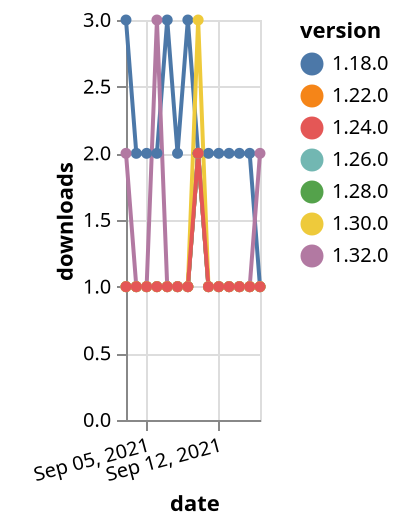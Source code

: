 {"$schema": "https://vega.github.io/schema/vega-lite/v5.json", "description": "A simple bar chart with embedded data.", "data": {"values": [{"date": "2021-09-03", "total": 2335, "delta": 3, "version": "1.18.0"}, {"date": "2021-09-04", "total": 2337, "delta": 2, "version": "1.18.0"}, {"date": "2021-09-05", "total": 2339, "delta": 2, "version": "1.18.0"}, {"date": "2021-09-06", "total": 2341, "delta": 2, "version": "1.18.0"}, {"date": "2021-09-07", "total": 2344, "delta": 3, "version": "1.18.0"}, {"date": "2021-09-08", "total": 2346, "delta": 2, "version": "1.18.0"}, {"date": "2021-09-09", "total": 2349, "delta": 3, "version": "1.18.0"}, {"date": "2021-09-10", "total": 2351, "delta": 2, "version": "1.18.0"}, {"date": "2021-09-11", "total": 2353, "delta": 2, "version": "1.18.0"}, {"date": "2021-09-12", "total": 2355, "delta": 2, "version": "1.18.0"}, {"date": "2021-09-13", "total": 2357, "delta": 2, "version": "1.18.0"}, {"date": "2021-09-14", "total": 2359, "delta": 2, "version": "1.18.0"}, {"date": "2021-09-15", "total": 2361, "delta": 2, "version": "1.18.0"}, {"date": "2021-09-16", "total": 2362, "delta": 1, "version": "1.18.0"}, {"date": "2021-09-03", "total": 118, "delta": 2, "version": "1.32.0"}, {"date": "2021-09-04", "total": 119, "delta": 1, "version": "1.32.0"}, {"date": "2021-09-05", "total": 120, "delta": 1, "version": "1.32.0"}, {"date": "2021-09-06", "total": 123, "delta": 3, "version": "1.32.0"}, {"date": "2021-09-07", "total": 124, "delta": 1, "version": "1.32.0"}, {"date": "2021-09-08", "total": 125, "delta": 1, "version": "1.32.0"}, {"date": "2021-09-09", "total": 126, "delta": 1, "version": "1.32.0"}, {"date": "2021-09-10", "total": 128, "delta": 2, "version": "1.32.0"}, {"date": "2021-09-11", "total": 129, "delta": 1, "version": "1.32.0"}, {"date": "2021-09-12", "total": 130, "delta": 1, "version": "1.32.0"}, {"date": "2021-09-13", "total": 131, "delta": 1, "version": "1.32.0"}, {"date": "2021-09-14", "total": 132, "delta": 1, "version": "1.32.0"}, {"date": "2021-09-15", "total": 133, "delta": 1, "version": "1.32.0"}, {"date": "2021-09-16", "total": 135, "delta": 2, "version": "1.32.0"}, {"date": "2021-09-03", "total": 257, "delta": 1, "version": "1.22.0"}, {"date": "2021-09-04", "total": 258, "delta": 1, "version": "1.22.0"}, {"date": "2021-09-05", "total": 259, "delta": 1, "version": "1.22.0"}, {"date": "2021-09-06", "total": 260, "delta": 1, "version": "1.22.0"}, {"date": "2021-09-07", "total": 261, "delta": 1, "version": "1.22.0"}, {"date": "2021-09-08", "total": 262, "delta": 1, "version": "1.22.0"}, {"date": "2021-09-09", "total": 263, "delta": 1, "version": "1.22.0"}, {"date": "2021-09-10", "total": 265, "delta": 2, "version": "1.22.0"}, {"date": "2021-09-11", "total": 266, "delta": 1, "version": "1.22.0"}, {"date": "2021-09-12", "total": 267, "delta": 1, "version": "1.22.0"}, {"date": "2021-09-13", "total": 268, "delta": 1, "version": "1.22.0"}, {"date": "2021-09-14", "total": 269, "delta": 1, "version": "1.22.0"}, {"date": "2021-09-15", "total": 270, "delta": 1, "version": "1.22.0"}, {"date": "2021-09-16", "total": 271, "delta": 1, "version": "1.22.0"}, {"date": "2021-09-03", "total": 169, "delta": 1, "version": "1.28.0"}, {"date": "2021-09-04", "total": 170, "delta": 1, "version": "1.28.0"}, {"date": "2021-09-05", "total": 171, "delta": 1, "version": "1.28.0"}, {"date": "2021-09-06", "total": 172, "delta": 1, "version": "1.28.0"}, {"date": "2021-09-07", "total": 173, "delta": 1, "version": "1.28.0"}, {"date": "2021-09-08", "total": 174, "delta": 1, "version": "1.28.0"}, {"date": "2021-09-09", "total": 175, "delta": 1, "version": "1.28.0"}, {"date": "2021-09-10", "total": 177, "delta": 2, "version": "1.28.0"}, {"date": "2021-09-11", "total": 178, "delta": 1, "version": "1.28.0"}, {"date": "2021-09-12", "total": 179, "delta": 1, "version": "1.28.0"}, {"date": "2021-09-13", "total": 180, "delta": 1, "version": "1.28.0"}, {"date": "2021-09-14", "total": 181, "delta": 1, "version": "1.28.0"}, {"date": "2021-09-15", "total": 182, "delta": 1, "version": "1.28.0"}, {"date": "2021-09-16", "total": 183, "delta": 1, "version": "1.28.0"}, {"date": "2021-09-03", "total": 200, "delta": 1, "version": "1.26.0"}, {"date": "2021-09-04", "total": 201, "delta": 1, "version": "1.26.0"}, {"date": "2021-09-05", "total": 202, "delta": 1, "version": "1.26.0"}, {"date": "2021-09-06", "total": 203, "delta": 1, "version": "1.26.0"}, {"date": "2021-09-07", "total": 204, "delta": 1, "version": "1.26.0"}, {"date": "2021-09-08", "total": 205, "delta": 1, "version": "1.26.0"}, {"date": "2021-09-09", "total": 206, "delta": 1, "version": "1.26.0"}, {"date": "2021-09-10", "total": 208, "delta": 2, "version": "1.26.0"}, {"date": "2021-09-11", "total": 209, "delta": 1, "version": "1.26.0"}, {"date": "2021-09-12", "total": 210, "delta": 1, "version": "1.26.0"}, {"date": "2021-09-13", "total": 211, "delta": 1, "version": "1.26.0"}, {"date": "2021-09-14", "total": 212, "delta": 1, "version": "1.26.0"}, {"date": "2021-09-15", "total": 213, "delta": 1, "version": "1.26.0"}, {"date": "2021-09-16", "total": 214, "delta": 1, "version": "1.26.0"}, {"date": "2021-09-03", "total": 196, "delta": 1, "version": "1.30.0"}, {"date": "2021-09-04", "total": 197, "delta": 1, "version": "1.30.0"}, {"date": "2021-09-05", "total": 198, "delta": 1, "version": "1.30.0"}, {"date": "2021-09-06", "total": 199, "delta": 1, "version": "1.30.0"}, {"date": "2021-09-07", "total": 200, "delta": 1, "version": "1.30.0"}, {"date": "2021-09-08", "total": 201, "delta": 1, "version": "1.30.0"}, {"date": "2021-09-09", "total": 202, "delta": 1, "version": "1.30.0"}, {"date": "2021-09-10", "total": 205, "delta": 3, "version": "1.30.0"}, {"date": "2021-09-11", "total": 206, "delta": 1, "version": "1.30.0"}, {"date": "2021-09-12", "total": 207, "delta": 1, "version": "1.30.0"}, {"date": "2021-09-13", "total": 208, "delta": 1, "version": "1.30.0"}, {"date": "2021-09-14", "total": 209, "delta": 1, "version": "1.30.0"}, {"date": "2021-09-15", "total": 210, "delta": 1, "version": "1.30.0"}, {"date": "2021-09-16", "total": 211, "delta": 1, "version": "1.30.0"}, {"date": "2021-09-03", "total": 197, "delta": 1, "version": "1.24.0"}, {"date": "2021-09-04", "total": 198, "delta": 1, "version": "1.24.0"}, {"date": "2021-09-05", "total": 199, "delta": 1, "version": "1.24.0"}, {"date": "2021-09-06", "total": 200, "delta": 1, "version": "1.24.0"}, {"date": "2021-09-07", "total": 201, "delta": 1, "version": "1.24.0"}, {"date": "2021-09-08", "total": 202, "delta": 1, "version": "1.24.0"}, {"date": "2021-09-09", "total": 203, "delta": 1, "version": "1.24.0"}, {"date": "2021-09-10", "total": 205, "delta": 2, "version": "1.24.0"}, {"date": "2021-09-11", "total": 206, "delta": 1, "version": "1.24.0"}, {"date": "2021-09-12", "total": 207, "delta": 1, "version": "1.24.0"}, {"date": "2021-09-13", "total": 208, "delta": 1, "version": "1.24.0"}, {"date": "2021-09-14", "total": 209, "delta": 1, "version": "1.24.0"}, {"date": "2021-09-15", "total": 210, "delta": 1, "version": "1.24.0"}, {"date": "2021-09-16", "total": 211, "delta": 1, "version": "1.24.0"}]}, "width": "container", "mark": {"type": "line", "point": {"filled": true}}, "encoding": {"x": {"field": "date", "type": "temporal", "timeUnit": "yearmonthdate", "title": "date", "axis": {"labelAngle": -15}}, "y": {"field": "delta", "type": "quantitative", "title": "downloads"}, "color": {"field": "version", "type": "nominal"}, "tooltip": {"field": "delta"}}}